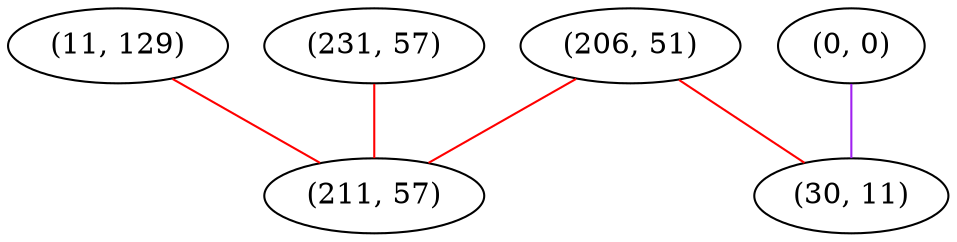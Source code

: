 graph "" {
"(11, 129)";
"(0, 0)";
"(206, 51)";
"(231, 57)";
"(30, 11)";
"(211, 57)";
"(11, 129)" -- "(211, 57)"  [color=red, key=0, weight=1];
"(0, 0)" -- "(30, 11)"  [color=purple, key=0, weight=4];
"(206, 51)" -- "(30, 11)"  [color=red, key=0, weight=1];
"(206, 51)" -- "(211, 57)"  [color=red, key=0, weight=1];
"(231, 57)" -- "(211, 57)"  [color=red, key=0, weight=1];
}
